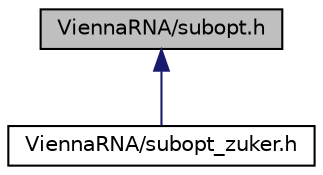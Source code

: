 digraph "ViennaRNA/subopt.h"
{
 // INTERACTIVE_SVG=YES
 // LATEX_PDF_SIZE
  bgcolor="transparent";
  edge [fontname="Helvetica",fontsize="10",labelfontname="Helvetica",labelfontsize="10"];
  node [fontname="Helvetica",fontsize="10",shape=record];
  Node1 [label="ViennaRNA/subopt.h",height=0.2,width=0.4,color="black", fillcolor="grey75", style="filled", fontcolor="black",tooltip="RNAsubopt and density of states declarations."];
  Node1 -> Node2 [dir="back",color="midnightblue",fontsize="10",style="solid"];
  Node2 [label="ViennaRNA/subopt_zuker.h",height=0.2,width=0.4,color="black",URL="$subopt__zuker_8h_source.html",tooltip=" "];
}
